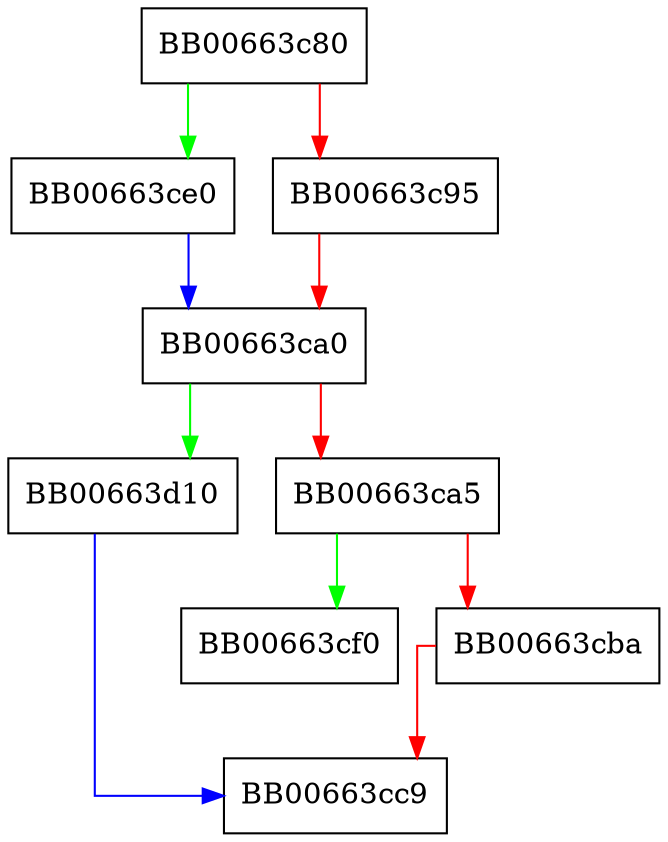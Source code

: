 digraph gnames_from_sectname {
  node [shape="box"];
  graph [splines=ortho];
  BB00663c80 -> BB00663ce0 [color="green"];
  BB00663c80 -> BB00663c95 [color="red"];
  BB00663c95 -> BB00663ca0 [color="red"];
  BB00663ca0 -> BB00663d10 [color="green"];
  BB00663ca0 -> BB00663ca5 [color="red"];
  BB00663ca5 -> BB00663cf0 [color="green"];
  BB00663ca5 -> BB00663cba [color="red"];
  BB00663cba -> BB00663cc9 [color="red"];
  BB00663ce0 -> BB00663ca0 [color="blue"];
  BB00663d10 -> BB00663cc9 [color="blue"];
}